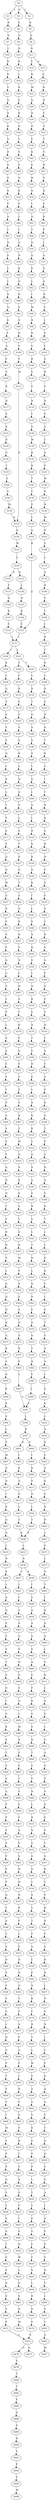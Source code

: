 strict digraph  {
	S0 -> S1 [ label = L ];
	S0 -> S2 [ label = L ];
	S0 -> S3 [ label = Q ];
	S1 -> S4 [ label = R ];
	S2 -> S5 [ label = K ];
	S3 -> S6 [ label = E ];
	S4 -> S7 [ label = E ];
	S5 -> S8 [ label = A ];
	S6 -> S9 [ label = Q ];
	S7 -> S10 [ label = L ];
	S8 -> S11 [ label = Q ];
	S9 -> S12 [ label = D ];
	S10 -> S13 [ label = K ];
	S11 -> S14 [ label = L ];
	S11 -> S15 [ label = A ];
	S12 -> S16 [ label = K ];
	S13 -> S17 [ label = K ];
	S14 -> S18 [ label = K ];
	S15 -> S19 [ label = E ];
	S16 -> S20 [ label = L ];
	S17 -> S21 [ label = G ];
	S18 -> S22 [ label = M ];
	S19 -> S23 [ label = R ];
	S20 -> S24 [ label = K ];
	S21 -> S25 [ label = Q ];
	S22 -> S26 [ label = Q ];
	S23 -> S27 [ label = N ];
	S24 -> S28 [ label = E ];
	S25 -> S29 [ label = S ];
	S26 -> S30 [ label = D ];
	S27 -> S31 [ label = E ];
	S28 -> S32 [ label = K ];
	S29 -> S33 [ label = K ];
	S30 -> S34 [ label = Q ];
	S31 -> S35 [ label = A ];
	S32 -> S36 [ label = Q ];
	S33 -> S37 [ label = V ];
	S34 -> S38 [ label = E ];
	S35 -> S39 [ label = T ];
	S36 -> S40 [ label = L ];
	S37 -> S41 [ label = D ];
	S38 -> S42 [ label = K ];
	S39 -> S43 [ label = V ];
	S40 -> S44 [ label = S ];
	S41 -> S45 [ label = S ];
	S42 -> S46 [ label = E ];
	S43 -> S47 [ label = R ];
	S44 -> S48 [ label = V ];
	S45 -> S49 [ label = S ];
	S46 -> S50 [ label = R ];
	S47 -> S51 [ label = G ];
	S48 -> S52 [ label = Q ];
	S49 -> S53 [ label = S ];
	S50 -> S54 [ label = Q ];
	S51 -> S55 [ label = R ];
	S52 -> S56 [ label = K ];
	S53 -> S57 [ label = P ];
	S54 -> S58 [ label = L ];
	S55 -> S59 [ label = E ];
	S56 -> S60 [ label = E ];
	S57 -> S61 [ label = Q ];
	S58 -> S62 [ label = Q ];
	S59 -> S63 [ label = R ];
	S60 -> S64 [ label = L ];
	S61 -> S65 [ label = L ];
	S62 -> S66 [ label = T ];
	S63 -> S67 [ label = E ];
	S64 -> S68 [ label = I ];
	S65 -> S69 [ label = N ];
	S66 -> S70 [ label = Q ];
	S67 -> S71 [ label = L ];
	S68 -> S72 [ label = A ];
	S69 -> S73 [ label = P ];
	S70 -> S74 [ label = Q ];
	S71 -> S75 [ label = A ];
	S72 -> S76 [ label = N ];
	S73 -> S77 [ label = L ];
	S74 -> S78 [ label = E ];
	S75 -> S79 [ label = V ];
	S76 -> S80 [ label = K ];
	S77 -> S81 [ label = L ];
	S78 -> S82 [ label = L ];
	S79 -> S83 [ label = Q ];
	S80 -> S84 [ label = D ];
	S81 -> S85 [ label = S ];
	S82 -> S86 [ label = I ];
	S83 -> S87 [ label = R ];
	S84 -> S88 [ label = R ];
	S85 -> S89 [ label = Q ];
	S86 -> S90 [ label = M ];
	S87 -> S91 [ label = E ];
	S88 -> S92 [ label = E ];
	S89 -> S93 [ label = K ];
	S90 -> S94 [ label = N ];
	S91 -> S95 [ label = L ];
	S92 -> S96 [ label = A ];
	S93 -> S97 [ label = E ];
	S94 -> S98 [ label = K ];
	S95 -> S99 [ label = A ];
	S96 -> S100 [ label = N ];
	S97 -> S101 [ label = A ];
	S98 -> S102 [ label = E ];
	S99 -> S103 [ label = E ];
	S100 -> S104 [ label = E ];
	S101 -> S105 [ label = V ];
	S102 -> S106 [ label = R ];
	S103 -> S107 [ label = G ];
	S104 -> S108 [ label = V ];
	S105 -> S109 [ label = A ];
	S106 -> S110 [ label = E ];
	S107 -> S111 [ label = R ];
	S108 -> S112 [ label = M ];
	S109 -> S113 [ label = K ];
	S110 -> S114 [ label = V ];
	S111 -> S115 [ label = E ];
	S112 -> S116 [ label = K ];
	S113 -> S117 [ label = R ];
	S114 -> S118 [ label = N ];
	S115 -> S119 [ label = R ];
	S116 -> S120 [ label = R ];
	S117 -> S121 [ label = E ];
	S118 -> S122 [ label = L ];
	S119 -> S123 [ label = E ];
	S120 -> S124 [ label = M ];
	S121 -> S125 [ label = K ];
	S122 -> S126 [ label = V ];
	S123 -> S127 [ label = A ];
	S124 -> S128 [ label = Y ];
	S125 -> S129 [ label = N ];
	S126 -> S130 [ label = M ];
	S127 -> S131 [ label = C ];
	S128 -> S132 [ label = N ];
	S128 -> S133 [ label = D ];
	S129 -> S134 [ label = G ];
	S130 -> S135 [ label = R ];
	S131 -> S136 [ label = Q ];
	S132 -> S137 [ label = F ];
	S133 -> S138 [ label = L ];
	S134 -> S139 [ label = I ];
	S135 -> S140 [ label = K ];
	S136 -> S141 [ label = V ];
	S137 -> S142 [ label = Q ];
	S138 -> S143 [ label = Q ];
	S139 -> S144 [ label = E ];
	S140 -> S145 [ label = T ];
	S141 -> S146 [ label = M ];
	S142 -> S147 [ label = K ];
	S143 -> S148 [ label = K ];
	S144 -> S149 [ label = V ];
	S145 -> S150 [ label = Y ];
	S146 -> S151 [ label = R ];
	S147 -> S152 [ label = E ];
	S148 -> S153 [ label = E ];
	S149 -> S154 [ label = M ];
	S150 -> S155 [ label = E ];
	S151 -> S156 [ label = R ];
	S152 -> S157 [ label = L ];
	S153 -> S157 [ label = L ];
	S154 -> S116 [ label = K ];
	S155 -> S158 [ label = L ];
	S156 -> S159 [ label = M ];
	S157 -> S160 [ label = I ];
	S157 -> S161 [ label = L ];
	S158 -> S162 [ label = Q ];
	S159 -> S163 [ label = N ];
	S160 -> S164 [ label = K ];
	S161 -> S165 [ label = T ];
	S161 -> S166 [ label = C ];
	S162 -> S167 [ label = K ];
	S163 -> S168 [ label = E ];
	S164 -> S169 [ label = C ];
	S165 -> S170 [ label = C ];
	S166 -> S171 [ label = C ];
	S167 -> S153 [ label = E ];
	S168 -> S172 [ label = L ];
	S169 -> S173 [ label = Q ];
	S170 -> S174 [ label = R ];
	S171 -> S175 [ label = R ];
	S172 -> S176 [ label = Q ];
	S173 -> S177 [ label = A ];
	S174 -> S178 [ label = T ];
	S175 -> S179 [ label = S ];
	S176 -> S180 [ label = R ];
	S177 -> S181 [ label = E ];
	S178 -> S182 [ label = Q ];
	S179 -> S183 [ label = E ];
	S180 -> S184 [ label = E ];
	S181 -> S185 [ label = V ];
	S182 -> S186 [ label = A ];
	S183 -> S187 [ label = A ];
	S184 -> S188 [ label = L ];
	S185 -> S189 [ label = S ];
	S186 -> S190 [ label = S ];
	S187 -> S191 [ label = S ];
	S188 -> S192 [ label = L ];
	S189 -> S193 [ label = Q ];
	S190 -> S194 [ label = S ];
	S191 -> S195 [ label = R ];
	S192 -> S196 [ label = R ];
	S193 -> S197 [ label = L ];
	S194 -> S198 [ label = L ];
	S195 -> S199 [ label = L ];
	S196 -> S200 [ label = C ];
	S197 -> S201 [ label = K ];
	S198 -> S202 [ label = Q ];
	S199 -> S203 [ label = Q ];
	S200 -> S204 [ label = R ];
	S201 -> S205 [ label = L ];
	S202 -> S206 [ label = I ];
	S203 -> S207 [ label = A ];
	S204 -> S208 [ label = T ];
	S205 -> S209 [ label = T ];
	S206 -> S210 [ label = S ];
	S207 -> S211 [ label = V ];
	S208 -> S212 [ label = D ];
	S209 -> S213 [ label = Y ];
	S210 -> S214 [ label = I ];
	S211 -> S215 [ label = L ];
	S212 -> S216 [ label = A ];
	S213 -> S217 [ label = E ];
	S214 -> S218 [ label = D ];
	S215 -> S219 [ label = E ];
	S216 -> S220 [ label = N ];
	S217 -> S221 [ label = E ];
	S218 -> S222 [ label = K ];
	S219 -> S223 [ label = T ];
	S220 -> S224 [ label = R ];
	S221 -> S225 [ label = Q ];
	S222 -> S226 [ label = K ];
	S223 -> S227 [ label = D ];
	S224 -> S228 [ label = T ];
	S225 -> S229 [ label = N ];
	S226 -> S230 [ label = Q ];
	S227 -> S231 [ label = Q ];
	S228 -> S232 [ label = K ];
	S229 -> S233 [ label = W ];
	S230 -> S234 [ label = K ];
	S231 -> S235 [ label = T ];
	S232 -> S236 [ label = G ];
	S233 -> S237 [ label = G ];
	S234 -> S238 [ label = I ];
	S235 -> S239 [ label = A ];
	S236 -> S240 [ label = I ];
	S237 -> S241 [ label = D ];
	S238 -> S242 [ label = L ];
	S239 -> S243 [ label = G ];
	S240 -> S244 [ label = T ];
	S241 -> S245 [ label = P ];
	S242 -> S246 [ label = E ];
	S243 -> S247 [ label = K ];
	S244 -> S248 [ label = N ];
	S245 -> S249 [ label = G ];
	S246 -> S250 [ label = Q ];
	S247 -> S251 [ label = Q ];
	S248 -> S252 [ label = R ];
	S249 -> S253 [ label = P ];
	S250 -> S254 [ label = H ];
	S251 -> S255 [ label = V ];
	S252 -> S256 [ label = E ];
	S253 -> S257 [ label = Q ];
	S254 -> S258 [ label = V ];
	S255 -> S259 [ label = N ];
	S256 -> S260 [ label = R ];
	S257 -> S261 [ label = G ];
	S258 -> S262 [ label = L ];
	S259 -> S263 [ label = L ];
	S260 -> S264 [ label = N ];
	S261 -> S265 [ label = A ];
	S262 -> S266 [ label = N ];
	S263 -> S267 [ label = N ];
	S264 -> S268 [ label = P ];
	S265 -> S269 [ label = T ];
	S266 -> S270 [ label = R ];
	S267 -> S271 [ label = S ];
	S268 -> S272 [ label = S ];
	S269 -> S273 [ label = P ];
	S270 -> S274 [ label = E ];
	S271 -> S275 [ label = T ];
	S272 -> S276 [ label = P ];
	S273 -> S277 [ label = L ];
	S274 -> S278 [ label = N ];
	S275 -> S279 [ label = K ];
	S276 -> S280 [ label = S ];
	S277 -> S281 [ label = A ];
	S278 -> S282 [ label = T ];
	S279 -> S283 [ label = P ];
	S280 -> S284 [ label = Y ];
	S281 -> S285 [ label = A ];
	S282 -> S286 [ label = E ];
	S283 -> S287 [ label = Q ];
	S284 -> S288 [ label = R ];
	S285 -> S289 [ label = E ];
	S286 -> S290 [ label = D ];
	S287 -> S291 [ label = E ];
	S288 -> S292 [ label = S ];
	S289 -> S293 [ label = V ];
	S290 -> S294 [ label = E ];
	S291 -> S295 [ label = P ];
	S292 -> S296 [ label = G ];
	S293 -> S297 [ label = Y ];
	S294 -> S298 [ label = L ];
	S295 -> S299 [ label = E ];
	S296 -> S300 [ label = P ];
	S297 -> S301 [ label = P ];
	S298 -> S302 [ label = A ];
	S299 -> S303 [ label = G ];
	S300 -> S304 [ label = Q ];
	S301 -> S305 [ label = S ];
	S302 -> S306 [ label = K ];
	S303 -> S307 [ label = R ];
	S304 -> S308 [ label = P ];
	S305 -> S309 [ label = S ];
	S306 -> S310 [ label = K ];
	S307 -> S311 [ label = Y ];
	S308 -> S312 [ label = S ];
	S309 -> S313 [ label = V ];
	S310 -> S314 [ label = Y ];
	S311 -> S315 [ label = W ];
	S312 -> S316 [ label = H ];
	S313 -> S317 [ label = P ];
	S314 -> S318 [ label = Q ];
	S315 -> S319 [ label = Q ];
	S316 -> S320 [ label = L ];
	S317 -> S321 [ label = Q ];
	S318 -> S322 [ label = A ];
	S319 -> S323 [ label = A ];
	S320 -> S324 [ label = A ];
	S321 -> S325 [ label = H ];
	S322 -> S326 [ label = A ];
	S323 -> S327 [ label = K ];
	S324 -> S328 [ label = E ];
	S325 -> S329 [ label = N ];
	S326 -> S330 [ label = E ];
	S327 -> S331 [ label = E ];
	S328 -> S332 [ label = A ];
	S329 -> S333 [ label = T ];
	S330 -> S334 [ label = R ];
	S331 -> S335 [ label = S ];
	S332 -> S336 [ label = P ];
	S333 -> S337 [ label = V ];
	S334 -> S338 [ label = S ];
	S335 -> S339 [ label = L ];
	S336 -> S340 [ label = K ];
	S337 -> S341 [ label = R ];
	S338 -> S342 [ label = L ];
	S339 -> S343 [ label = Q ];
	S340 -> S344 [ label = A ];
	S341 -> S345 [ label = H ];
	S342 -> S346 [ label = T ];
	S343 -> S347 [ label = R ];
	S344 -> S348 [ label = T ];
	S345 -> S349 [ label = S ];
	S346 -> S350 [ label = N ];
	S347 -> S351 [ label = M ];
	S348 -> S352 [ label = P ];
	S349 -> S353 [ label = L ];
	S350 -> S354 [ label = L ];
	S351 -> S355 [ label = S ];
	S352 -> S356 [ label = S ];
	S353 -> S357 [ label = Q ];
	S354 -> S358 [ label = N ];
	S355 -> S359 [ label = S ];
	S356 -> S360 [ label = N ];
	S357 -> S361 [ label = Q ];
	S358 -> S362 [ label = D ];
	S359 -> S363 [ label = E ];
	S360 -> S364 [ label = Q ];
	S361 -> S365 [ label = N ];
	S362 -> S366 [ label = E ];
	S363 -> S367 [ label = A ];
	S364 -> S368 [ label = S ];
	S365 -> S369 [ label = K ];
	S366 -> S370 [ label = A ];
	S367 -> S371 [ label = Q ];
	S368 -> S372 [ label = K ];
	S369 -> S373 [ label = A ];
	S370 -> S374 [ label = Q ];
	S371 -> S375 [ label = A ];
	S372 -> S376 [ label = T ];
	S373 -> S377 [ label = K ];
	S374 -> S378 [ label = T ];
	S375 -> S379 [ label = R ];
	S376 -> S380 [ label = L ];
	S377 -> S381 [ label = A ];
	S378 -> S382 [ label = R ];
	S379 -> S383 [ label = E ];
	S380 -> S384 [ label = L ];
	S381 -> S385 [ label = Q ];
	S382 -> S386 [ label = E ];
	S383 -> S387 [ label = L ];
	S384 -> S388 [ label = D ];
	S385 -> S389 [ label = K ];
	S386 -> S390 [ label = L ];
	S387 -> S391 [ label = E ];
	S388 -> S392 [ label = K ];
	S389 -> S393 [ label = K ];
	S390 -> S391 [ label = E ];
	S391 -> S394 [ label = L ];
	S392 -> S395 [ label = Y ];
	S393 -> S396 [ label = E ];
	S394 -> S397 [ label = R ];
	S395 -> S398 [ label = L ];
	S396 -> S399 [ label = L ];
	S397 -> S400 [ label = H ];
	S397 -> S401 [ label = K ];
	S398 -> S402 [ label = S ];
	S399 -> S403 [ label = E ];
	S400 -> S404 [ label = I ];
	S401 -> S405 [ label = I ];
	S402 -> S406 [ label = T ];
	S403 -> S407 [ label = M ];
	S404 -> S408 [ label = K ];
	S405 -> S409 [ label = K ];
	S406 -> S410 [ label = E ];
	S407 -> S411 [ label = Q ];
	S408 -> S412 [ label = E ];
	S409 -> S413 [ label = A ];
	S410 -> S414 [ label = A ];
	S411 -> S415 [ label = D ];
	S412 -> S416 [ label = Q ];
	S413 -> S417 [ label = Q ];
	S414 -> S418 [ label = A ];
	S415 -> S419 [ label = I ];
	S416 -> S420 [ label = L ];
	S417 -> S421 [ label = L ];
	S418 -> S422 [ label = L ];
	S419 -> S423 [ label = K ];
	S420 -> S424 [ label = T ];
	S421 -> S425 [ label = T ];
	S422 -> S426 [ label = S ];
	S423 -> S427 [ label = Q ];
	S424 -> S428 [ label = K ];
	S425 -> S428 [ label = K ];
	S426 -> S429 [ label = K ];
	S427 -> S430 [ label = Q ];
	S428 -> S431 [ label = L ];
	S429 -> S432 [ label = L ];
	S430 -> S433 [ label = L ];
	S431 -> S434 [ label = A ];
	S432 -> S435 [ label = N ];
	S433 -> S436 [ label = N ];
	S434 -> S437 [ label = L ];
	S434 -> S438 [ label = A ];
	S435 -> S439 [ label = K ];
	S436 -> S440 [ label = K ];
	S437 -> S441 [ label = I ];
	S438 -> S442 [ label = I ];
	S439 -> S443 [ label = E ];
	S440 -> S444 [ label = L ];
	S441 -> S445 [ label = L ];
	S442 -> S446 [ label = V ];
	S443 -> S447 [ label = A ];
	S444 -> S448 [ label = A ];
	S445 -> S449 [ label = A ];
	S446 -> S450 [ label = A ];
	S447 -> S451 [ label = K ];
	S448 -> S452 [ label = N ];
	S449 -> S453 [ label = A ];
	S450 -> S454 [ label = A ];
	S451 -> S455 [ label = S ];
	S452 -> S456 [ label = V ];
	S453 -> S457 [ label = Q ];
	S454 -> S458 [ label = S ];
	S455 -> S459 [ label = R ];
	S456 -> S460 [ label = F ];
	S457 -> S461 [ label = S ];
	S458 -> S462 [ label = S ];
	S459 -> S463 [ label = D ];
	S460 -> S464 [ label = A ];
	S461 -> S465 [ label = N ];
	S462 -> S466 [ label = A ];
	S463 -> S467 [ label = L ];
	S464 -> S468 [ label = T ];
	S465 -> S469 [ label = P ];
	S466 -> S470 [ label = E ];
	S467 -> S471 [ label = E ];
	S468 -> S472 [ label = G ];
	S469 -> S473 [ label = S ];
	S470 -> S474 [ label = P ];
	S471 -> S475 [ label = L ];
	S472 -> S476 [ label = D ];
	S473 -> S477 [ label = Q ];
	S474 -> S478 [ label = K ];
	S475 -> S479 [ label = N ];
	S476 -> S480 [ label = I ];
	S477 -> S481 [ label = L ];
	S478 -> S482 [ label = G ];
	S479 -> S483 [ label = Y ];
	S480 -> S484 [ label = G ];
	S481 -> S485 [ label = M ];
	S482 -> S486 [ label = G ];
	S483 -> S487 [ label = I ];
	S484 -> S488 [ label = K ];
	S485 -> S489 [ label = K ];
	S486 -> S490 [ label = H ];
	S487 -> S491 [ label = K ];
	S488 -> S492 [ label = S ];
	S489 -> S493 [ label = P ];
	S490 -> S494 [ label = T ];
	S491 -> S495 [ label = D ];
	S492 -> S496 [ label = T ];
	S493 -> S497 [ label = S ];
	S494 -> S498 [ label = E ];
	S495 -> S499 [ label = Q ];
	S496 -> S500 [ label = S ];
	S497 -> S501 [ label = T ];
	S498 -> S502 [ label = V ];
	S499 -> S503 [ label = L ];
	S500 -> S504 [ label = S ];
	S501 -> S505 [ label = V ];
	S502 -> S506 [ label = N ];
	S503 -> S507 [ label = G ];
	S504 -> S508 [ label = A ];
	S505 -> S509 [ label = E ];
	S506 -> S510 [ label = L ];
	S507 -> S511 [ label = K ];
	S508 -> S512 [ label = P ];
	S509 -> S513 [ label = F ];
	S510 -> S514 [ label = R ];
	S511 -> S515 [ label = L ];
	S512 -> S516 [ label = P ];
	S513 -> S517 [ label = N ];
	S514 -> S518 [ label = Q ];
	S515 -> S519 [ label = A ];
	S516 -> S520 [ label = S ];
	S517 -> S521 [ label = V ];
	S518 -> S522 [ label = A ];
	S519 -> S523 [ label = S ];
	S520 -> S524 [ label = S ];
	S521 -> S525 [ label = S ];
	S522 -> S526 [ label = G ];
	S523 -> S527 [ label = L ];
	S524 -> S528 [ label = P ];
	S525 -> S529 [ label = H ];
	S526 -> S530 [ label = D ];
	S527 -> S531 [ label = V ];
	S528 -> S532 [ label = P ];
	S529 -> S533 [ label = H ];
	S530 -> S534 [ label = C ];
	S531 -> S535 [ label = A ];
	S532 -> S536 [ label = P ];
	S533 -> S537 [ label = N ];
	S534 -> S538 [ label = S ];
	S535 -> S539 [ label = Q ];
	S536 -> S540 [ label = Q ];
	S537 -> S541 [ label = R ];
	S538 -> S542 [ label = T ];
	S539 -> S543 [ label = S ];
	S540 -> S544 [ label = T ];
	S541 -> S545 [ label = P ];
	S542 -> S546 [ label = T ];
	S543 -> S547 [ label = S ];
	S544 -> S548 [ label = S ];
	S545 -> S549 [ label = L ];
	S546 -> S550 [ label = P ];
	S547 -> S551 [ label = S ];
	S548 -> S552 [ label = F ];
	S549 -> S553 [ label = E ];
	S550 -> S554 [ label = A ];
	S551 -> S555 [ label = E ];
	S552 -> S556 [ label = A ];
	S553 -> S557 [ label = D ];
	S554 -> S558 [ label = L ];
	S555 -> S559 [ label = P ];
	S556 -> S560 [ label = N ];
	S557 -> S561 [ label = N ];
	S558 -> S562 [ label = P ];
	S559 -> S563 [ label = Y ];
	S560 -> S564 [ label = A ];
	S561 -> S565 [ label = Q ];
	S562 -> S566 [ label = Q ];
	S563 -> S567 [ label = A ];
	S564 -> S568 [ label = P ];
	S565 -> S569 [ label = T ];
	S566 -> S570 [ label = K ];
	S567 -> S571 [ label = K ];
	S568 -> S572 [ label = S ];
	S569 -> S573 [ label = F ];
	S570 -> S574 [ label = F ];
	S571 -> S575 [ label = V ];
	S572 -> S576 [ label = G ];
	S573 -> S577 [ label = S ];
	S574 -> S578 [ label = R ];
	S575 -> S579 [ label = P ];
	S576 -> S580 [ label = L ];
	S577 -> S581 [ label = P ];
	S578 -> S582 [ label = T ];
	S579 -> S583 [ label = K ];
	S580 -> S584 [ label = H ];
	S581 -> S585 [ label = A ];
	S582 -> S586 [ label = L ];
	S583 -> S587 [ label = N ];
	S584 -> S588 [ label = G ];
	S585 -> S589 [ label = F ];
	S586 -> S590 [ label = W ];
	S587 -> S591 [ label = P ];
	S588 -> S592 [ label = P ];
	S589 -> S593 [ label = I ];
	S590 -> S594 [ label = P ];
	S591 -> S595 [ label = S ];
	S592 -> S596 [ label = T ];
	S593 -> S597 [ label = R ];
	S594 -> S598 [ label = A ];
	S595 -> S599 [ label = R ];
	S596 -> S600 [ label = P ];
	S597 -> S601 [ label = E ];
	S598 -> S602 [ label = S ];
	S599 -> S603 [ label = R ];
	S600 -> S604 [ label = T ];
	S601 -> S605 [ label = P ];
	S602 -> S606 [ label = V ];
	S603 -> S607 [ label = I ];
	S604 -> S608 [ label = I ];
	S605 -> S609 [ label = P ];
	S606 -> S610 [ label = K ];
	S607 -> S611 [ label = N ];
	S608 -> S612 [ label = M ];
	S609 -> S613 [ label = K ];
	S610 -> S614 [ label = E ];
	S611 -> S615 [ label = S ];
	S612 -> S616 [ label = V ];
	S613 -> S617 [ label = I ];
	S614 -> S618 [ label = P ];
	S615 -> S619 [ label = N ];
	S616 -> S620 [ label = P ];
	S617 -> S621 [ label = Y ];
	S618 -> S622 [ label = P ];
	S619 -> S623 [ label = I ];
	S620 -> S624 [ label = P ];
	S621 -> S625 [ label = S ];
	S622 -> S626 [ label = L ];
	S623 -> S627 [ label = F ];
	S624 -> S628 [ label = Q ];
	S625 -> S629 [ label = G ];
	S626 -> S630 [ label = Y ];
	S627 -> S631 [ label = P ];
	S628 -> S632 [ label = Y ];
	S629 -> S633 [ label = V ];
	S630 -> S634 [ label = F ];
	S631 -> S635 [ label = K ];
	S632 -> S636 [ label = Y ];
	S633 -> S637 [ label = I ];
	S634 -> S638 [ label = S ];
	S635 -> S639 [ label = N ];
	S636 -> S640 [ label = S ];
	S637 -> S641 [ label = S ];
	S638 -> S642 [ label = G ];
	S639 -> S643 [ label = A ];
	S640 -> S644 [ label = G ];
	S641 -> S645 [ label = H ];
	S642 -> S646 [ label = F ];
	S643 -> S647 [ label = P ];
	S644 -> S648 [ label = I ];
	S645 -> S649 [ label = M ];
	S646 -> S650 [ label = F ];
	S647 -> S651 [ label = Y ];
	S648 -> S652 [ label = F ];
	S649 -> S653 [ label = L ];
	S650 -> S654 [ label = S ];
	S651 -> S655 [ label = D ];
	S652 -> S656 [ label = S ];
	S653 -> S657 [ label = E ];
	S654 -> S658 [ label = L ];
	S655 -> S659 [ label = Q ];
	S656 -> S660 [ label = D ];
	S657 -> S661 [ label = S ];
	S658 -> S662 [ label = K ];
	S659 -> S663 [ label = Y ];
	S660 -> S664 [ label = K ];
	S661 -> S665 [ label = D ];
	S662 -> S666 [ label = S ];
	S663 -> S667 [ label = S ];
	S664 -> S668 [ label = S ];
	S665 -> S669 [ label = M ];
	S666 -> S670 [ label = P ];
	S667 -> S671 [ label = A ];
	S668 -> S672 [ label = P ];
	S670 -> S673 [ label = S ];
	S671 -> S674 [ label = I ];
	S672 -> S673 [ label = S ];
	S673 -> S675 [ label = D ];
	S673 -> S676 [ label = G ];
	S674 -> S677 [ label = S ];
	S676 -> S678 [ label = V ];
	S677 -> S679 [ label = P ];
	S678 -> S680 [ label = T ];
	S679 -> S681 [ label = P ];
	S680 -> S682 [ label = T ];
	S681 -> S683 [ label = E ];
	S682 -> S684 [ label = S ];
	S683 -> S685 [ label = D ];
	S684 -> S686 [ label = Q ];
	S685 -> S687 [ label = F ];
	S686 -> S688 [ label = D ];
	S687 -> S689 [ label = L ];
	S688 -> S690 [ label = R ];
	S689 -> S691 [ label = S ];
	S690 -> S692 [ label = V ];
	S691 -> S693 [ label = T ];
	S692 -> S694 [ label = P ];
	S693 -> S695 [ label = A ];
	S694 -> S696 [ label = E ];
	S695 -> S697 [ label = M ];
	S696 -> S698 [ label = M ];
}
